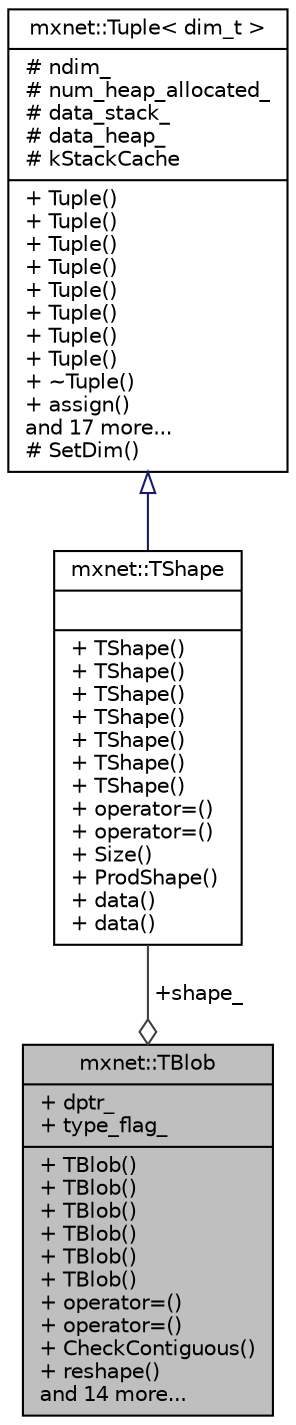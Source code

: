 digraph "mxnet::TBlob"
{
 // LATEX_PDF_SIZE
  edge [fontname="Helvetica",fontsize="10",labelfontname="Helvetica",labelfontsize="10"];
  node [fontname="Helvetica",fontsize="10",shape=record];
  Node1 [label="{mxnet::TBlob\n|+ dptr_\l+ type_flag_\l|+ TBlob()\l+ TBlob()\l+ TBlob()\l+ TBlob()\l+ TBlob()\l+ TBlob()\l+ operator=()\l+ operator=()\l+ CheckContiguous()\l+ reshape()\land 14 more...\l}",height=0.2,width=0.4,color="black", fillcolor="grey75", style="filled", fontcolor="black",tooltip="tensor blob class that can be used to hold tensor of any dimension, any device and any data type,..."];
  Node2 -> Node1 [color="grey25",fontsize="10",style="solid",label=" +shape_" ,arrowhead="odiamond",fontname="Helvetica"];
  Node2 [label="{mxnet::TShape\n||+ TShape()\l+ TShape()\l+ TShape()\l+ TShape()\l+ TShape()\l+ TShape()\l+ TShape()\l+ operator=()\l+ operator=()\l+ Size()\l+ ProdShape()\l+ data()\l+ data()\l}",height=0.2,width=0.4,color="black", fillcolor="white", style="filled",URL="$classmxnet_1_1TShape.html",tooltip="A Shape class that is used to represent shape of each tensor."];
  Node3 -> Node2 [dir="back",color="midnightblue",fontsize="10",style="solid",arrowtail="onormal",fontname="Helvetica"];
  Node3 [label="{mxnet::Tuple\< dim_t \>\n|# ndim_\l# num_heap_allocated_\l# data_stack_\l# data_heap_\l# kStackCache\l|+ Tuple()\l+ Tuple()\l+ Tuple()\l+ Tuple()\l+ Tuple()\l+ Tuple()\l+ Tuple()\l+ Tuple()\l+ ~Tuple()\l+ assign()\land 17 more...\l# SetDim()\l}",height=0.2,width=0.4,color="black", fillcolor="white", style="filled",URL="$classmxnet_1_1Tuple.html",tooltip=" "];
}
